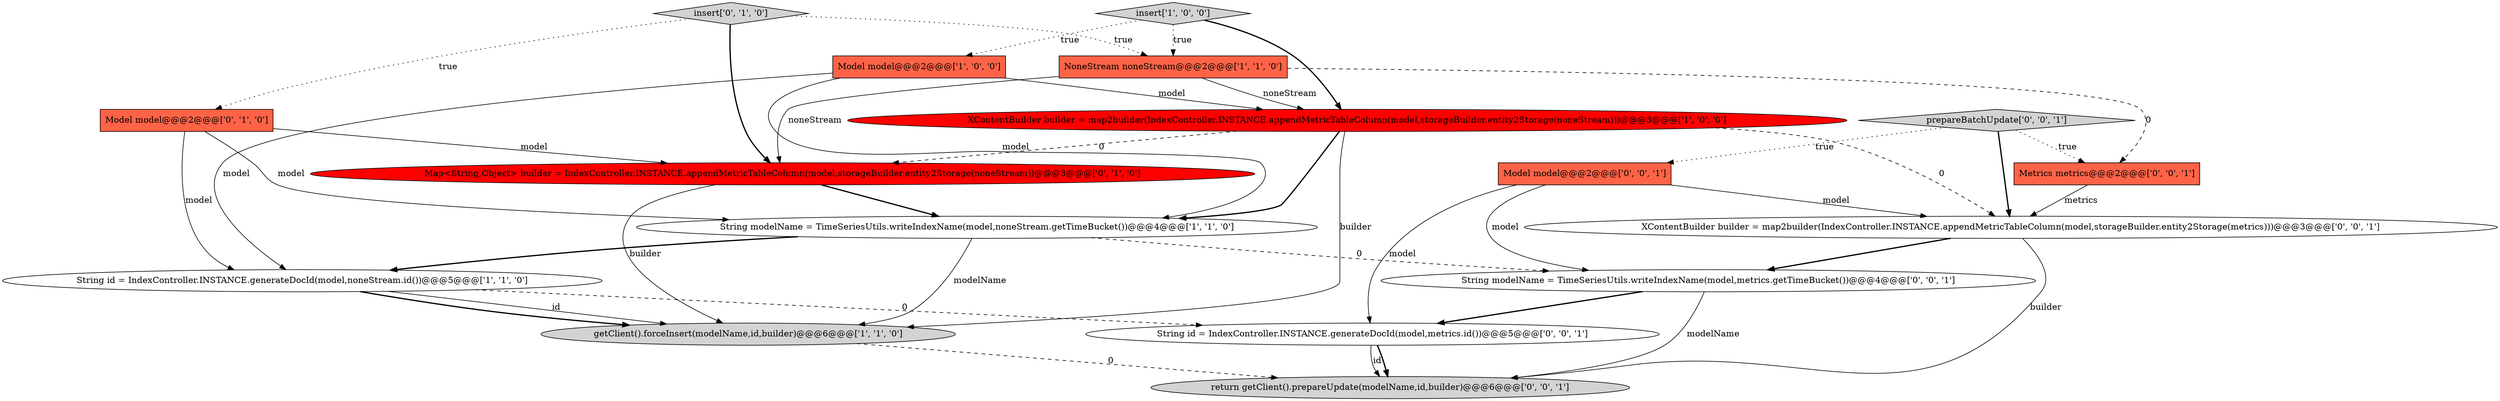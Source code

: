 digraph {
12 [style = filled, label = "String id = IndexController.INSTANCE.generateDocId(model,metrics.id())@@@5@@@['0', '0', '1']", fillcolor = white, shape = ellipse image = "AAA0AAABBB3BBB"];
8 [style = filled, label = "insert['0', '1', '0']", fillcolor = lightgray, shape = diamond image = "AAA0AAABBB2BBB"];
10 [style = filled, label = "Model model@@@2@@@['0', '0', '1']", fillcolor = tomato, shape = box image = "AAA0AAABBB3BBB"];
3 [style = filled, label = "NoneStream noneStream@@@2@@@['1', '1', '0']", fillcolor = tomato, shape = box image = "AAA0AAABBB1BBB"];
1 [style = filled, label = "String id = IndexController.INSTANCE.generateDocId(model,noneStream.id())@@@5@@@['1', '1', '0']", fillcolor = white, shape = ellipse image = "AAA0AAABBB1BBB"];
6 [style = filled, label = "insert['1', '0', '0']", fillcolor = lightgray, shape = diamond image = "AAA0AAABBB1BBB"];
0 [style = filled, label = "Model model@@@2@@@['1', '0', '0']", fillcolor = tomato, shape = box image = "AAA0AAABBB1BBB"];
9 [style = filled, label = "Map<String,Object> builder = IndexController.INSTANCE.appendMetricTableColumn(model,storageBuilder.entity2Storage(noneStream))@@@3@@@['0', '1', '0']", fillcolor = red, shape = ellipse image = "AAA1AAABBB2BBB"];
13 [style = filled, label = "String modelName = TimeSeriesUtils.writeIndexName(model,metrics.getTimeBucket())@@@4@@@['0', '0', '1']", fillcolor = white, shape = ellipse image = "AAA0AAABBB3BBB"];
5 [style = filled, label = "String modelName = TimeSeriesUtils.writeIndexName(model,noneStream.getTimeBucket())@@@4@@@['1', '1', '0']", fillcolor = white, shape = ellipse image = "AAA0AAABBB1BBB"];
11 [style = filled, label = "return getClient().prepareUpdate(modelName,id,builder)@@@6@@@['0', '0', '1']", fillcolor = lightgray, shape = ellipse image = "AAA0AAABBB3BBB"];
7 [style = filled, label = "Model model@@@2@@@['0', '1', '0']", fillcolor = tomato, shape = box image = "AAA0AAABBB2BBB"];
14 [style = filled, label = "prepareBatchUpdate['0', '0', '1']", fillcolor = lightgray, shape = diamond image = "AAA0AAABBB3BBB"];
15 [style = filled, label = "Metrics metrics@@@2@@@['0', '0', '1']", fillcolor = tomato, shape = box image = "AAA0AAABBB3BBB"];
4 [style = filled, label = "XContentBuilder builder = map2builder(IndexController.INSTANCE.appendMetricTableColumn(model,storageBuilder.entity2Storage(noneStream)))@@@3@@@['1', '0', '0']", fillcolor = red, shape = ellipse image = "AAA1AAABBB1BBB"];
16 [style = filled, label = "XContentBuilder builder = map2builder(IndexController.INSTANCE.appendMetricTableColumn(model,storageBuilder.entity2Storage(metrics)))@@@3@@@['0', '0', '1']", fillcolor = white, shape = ellipse image = "AAA0AAABBB3BBB"];
2 [style = filled, label = "getClient().forceInsert(modelName,id,builder)@@@6@@@['1', '1', '0']", fillcolor = lightgray, shape = ellipse image = "AAA0AAABBB1BBB"];
5->13 [style = dashed, label="0"];
14->16 [style = bold, label=""];
12->11 [style = solid, label="id"];
0->5 [style = solid, label="model"];
7->9 [style = solid, label="model"];
16->13 [style = bold, label=""];
3->4 [style = solid, label="noneStream"];
4->16 [style = dashed, label="0"];
13->11 [style = solid, label="modelName"];
7->5 [style = solid, label="model"];
12->11 [style = bold, label=""];
10->12 [style = solid, label="model"];
8->7 [style = dotted, label="true"];
7->1 [style = solid, label="model"];
0->4 [style = solid, label="model"];
8->3 [style = dotted, label="true"];
14->10 [style = dotted, label="true"];
5->2 [style = solid, label="modelName"];
4->2 [style = solid, label="builder"];
10->16 [style = solid, label="model"];
9->2 [style = solid, label="builder"];
15->16 [style = solid, label="metrics"];
1->2 [style = solid, label="id"];
10->13 [style = solid, label="model"];
5->1 [style = bold, label=""];
6->4 [style = bold, label=""];
14->15 [style = dotted, label="true"];
16->11 [style = solid, label="builder"];
4->9 [style = dashed, label="0"];
13->12 [style = bold, label=""];
1->12 [style = dashed, label="0"];
8->9 [style = bold, label=""];
9->5 [style = bold, label=""];
3->15 [style = dashed, label="0"];
2->11 [style = dashed, label="0"];
1->2 [style = bold, label=""];
6->0 [style = dotted, label="true"];
3->9 [style = solid, label="noneStream"];
0->1 [style = solid, label="model"];
6->3 [style = dotted, label="true"];
4->5 [style = bold, label=""];
}
